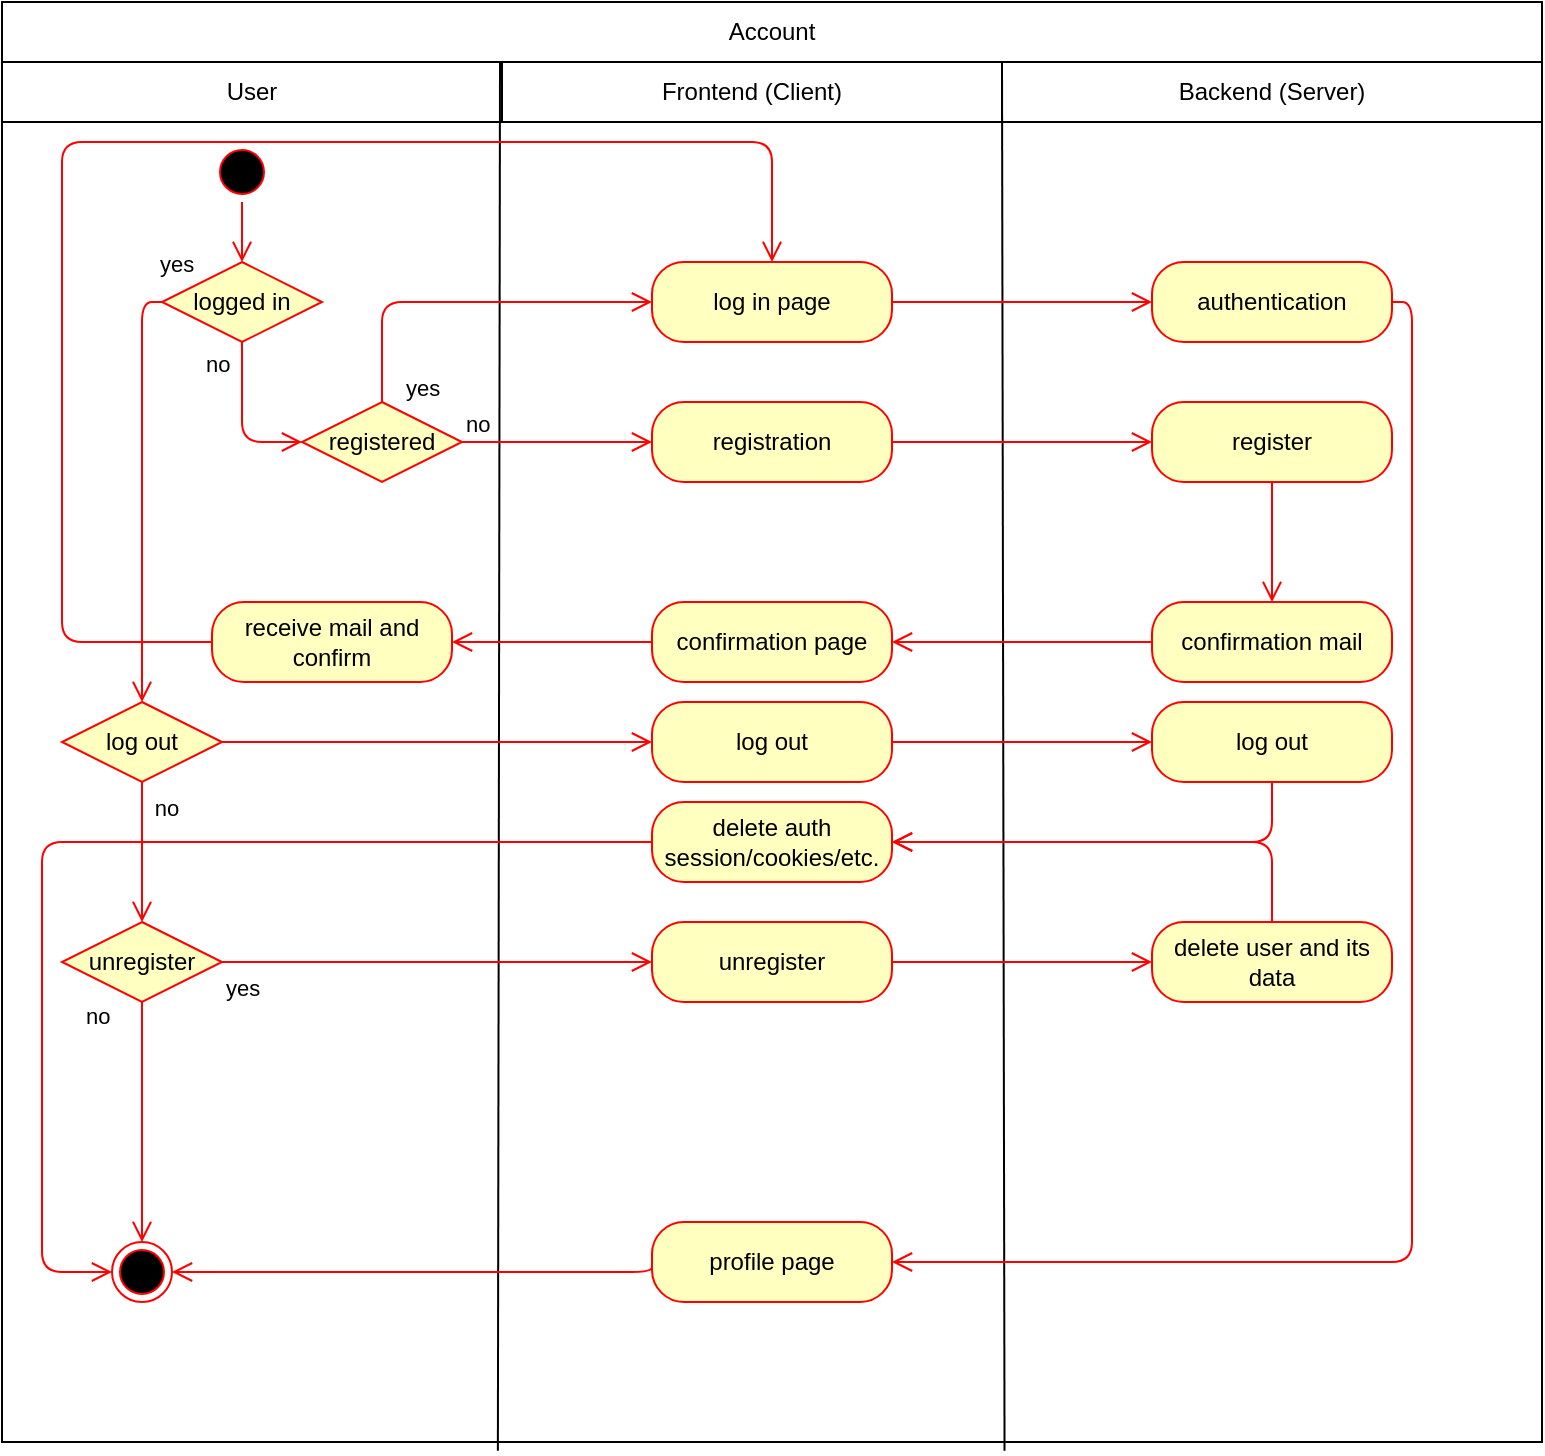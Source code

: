 <mxfile version="12.1.4" type="device" pages="1"><diagram id="TftYf4eSX5IkXMC-KOhV" name="Page-1"><mxGraphModel dx="778" dy="643" grid="1" gridSize="10" guides="1" tooltips="1" connect="1" arrows="1" fold="1" page="1" pageScale="1" pageWidth="827" pageHeight="1169" math="0" shadow="0"><root><mxCell id="0"/><mxCell id="1" parent="0"/><mxCell id="R9UDLaQCCpAe5Ds_EUn3-157" value="" style="rounded=0;whiteSpace=wrap;html=1;" vertex="1" parent="1"><mxGeometry x="20" y="30" width="770" height="720" as="geometry"/></mxCell><mxCell id="R9UDLaQCCpAe5Ds_EUn3-158" value="Account" style="rounded=0;whiteSpace=wrap;html=1;" vertex="1" parent="1"><mxGeometry x="20" y="30" width="770" height="30" as="geometry"/></mxCell><mxCell id="R9UDLaQCCpAe5Ds_EUn3-159" value="User" style="rounded=0;whiteSpace=wrap;html=1;" vertex="1" parent="1"><mxGeometry x="20" y="60" width="250" height="30" as="geometry"/></mxCell><mxCell id="R9UDLaQCCpAe5Ds_EUn3-160" value="Backend (Server)" style="rounded=0;whiteSpace=wrap;html=1;" vertex="1" parent="1"><mxGeometry x="520" y="60" width="270" height="30" as="geometry"/></mxCell><mxCell id="R9UDLaQCCpAe5Ds_EUn3-161" value="Frontend (Client)" style="rounded=0;whiteSpace=wrap;html=1;" vertex="1" parent="1"><mxGeometry x="270" y="60" width="250" height="30" as="geometry"/></mxCell><mxCell id="R9UDLaQCCpAe5Ds_EUn3-189" value="" style="endArrow=none;html=1;exitX=0.651;exitY=1.006;exitDx=0;exitDy=0;exitPerimeter=0;" edge="1" parent="1" source="R9UDLaQCCpAe5Ds_EUn3-157"><mxGeometry width="50" height="50" relative="1" as="geometry"><mxPoint x="520" y="587" as="sourcePoint"/><mxPoint x="520" y="60" as="targetPoint"/></mxGeometry></mxCell><mxCell id="R9UDLaQCCpAe5Ds_EUn3-190" value="" style="endArrow=none;html=1;exitX=0.322;exitY=1.006;exitDx=0;exitDy=0;exitPerimeter=0;" edge="1" parent="1" source="R9UDLaQCCpAe5Ds_EUn3-157"><mxGeometry width="50" height="50" relative="1" as="geometry"><mxPoint x="269" y="587" as="sourcePoint"/><mxPoint x="269" y="60" as="targetPoint"/></mxGeometry></mxCell><mxCell id="R9UDLaQCCpAe5Ds_EUn3-211" value="" style="ellipse;html=1;shape=startState;fillColor=#000000;strokeColor=#ff0000;" vertex="1" parent="1"><mxGeometry x="125" y="100" width="30" height="30" as="geometry"/></mxCell><mxCell id="R9UDLaQCCpAe5Ds_EUn3-212" value="" style="edgeStyle=orthogonalEdgeStyle;html=1;verticalAlign=bottom;endArrow=open;endSize=8;strokeColor=#ff0000;entryX=0.5;entryY=0;entryDx=0;entryDy=0;" edge="1" source="R9UDLaQCCpAe5Ds_EUn3-211" parent="1" target="R9UDLaQCCpAe5Ds_EUn3-215"><mxGeometry relative="1" as="geometry"><mxPoint x="145" y="190" as="targetPoint"/></mxGeometry></mxCell><mxCell id="R9UDLaQCCpAe5Ds_EUn3-213" value="log in page" style="rounded=1;whiteSpace=wrap;html=1;arcSize=40;fontColor=#000000;fillColor=#ffffc0;strokeColor=#ff0000;" vertex="1" parent="1"><mxGeometry x="345" y="160" width="120" height="40" as="geometry"/></mxCell><mxCell id="R9UDLaQCCpAe5Ds_EUn3-214" value="" style="edgeStyle=orthogonalEdgeStyle;html=1;verticalAlign=bottom;endArrow=open;endSize=8;strokeColor=#ff0000;entryX=0;entryY=0.5;entryDx=0;entryDy=0;" edge="1" source="R9UDLaQCCpAe5Ds_EUn3-213" parent="1" target="R9UDLaQCCpAe5Ds_EUn3-218"><mxGeometry relative="1" as="geometry"><mxPoint x="145" y="290" as="targetPoint"/></mxGeometry></mxCell><mxCell id="R9UDLaQCCpAe5Ds_EUn3-215" value="logged in" style="rhombus;whiteSpace=wrap;html=1;fillColor=#ffffc0;strokeColor=#ff0000;" vertex="1" parent="1"><mxGeometry x="100" y="160" width="80" height="40" as="geometry"/></mxCell><mxCell id="R9UDLaQCCpAe5Ds_EUn3-216" value="no" style="edgeStyle=orthogonalEdgeStyle;html=1;align=left;verticalAlign=bottom;endArrow=open;endSize=8;strokeColor=#ff0000;entryX=0;entryY=0.5;entryDx=0;entryDy=0;" edge="1" source="R9UDLaQCCpAe5Ds_EUn3-215" parent="1" target="R9UDLaQCCpAe5Ds_EUn3-226"><mxGeometry x="-0.5" y="-20" relative="1" as="geometry"><mxPoint x="280" y="180" as="targetPoint"/><mxPoint as="offset"/></mxGeometry></mxCell><mxCell id="R9UDLaQCCpAe5Ds_EUn3-217" value="yes" style="edgeStyle=orthogonalEdgeStyle;html=1;align=left;verticalAlign=top;endArrow=open;endSize=8;strokeColor=#ff0000;exitX=0;exitY=0.5;exitDx=0;exitDy=0;" edge="1" source="R9UDLaQCCpAe5Ds_EUn3-215" parent="1" target="R9UDLaQCCpAe5Ds_EUn3-246"><mxGeometry x="-0.95" y="-22" relative="1" as="geometry"><mxPoint x="140" y="260" as="targetPoint"/><Array as="points"><mxPoint x="90" y="180"/></Array><mxPoint x="2" y="-10" as="offset"/></mxGeometry></mxCell><mxCell id="R9UDLaQCCpAe5Ds_EUn3-218" value="authentication" style="rounded=1;whiteSpace=wrap;html=1;arcSize=40;fontColor=#000000;fillColor=#ffffc0;strokeColor=#ff0000;" vertex="1" parent="1"><mxGeometry x="595" y="160" width="120" height="40" as="geometry"/></mxCell><mxCell id="R9UDLaQCCpAe5Ds_EUn3-219" value="" style="edgeStyle=orthogonalEdgeStyle;html=1;verticalAlign=bottom;endArrow=open;endSize=8;strokeColor=#ff0000;entryX=1;entryY=0.5;entryDx=0;entryDy=0;exitX=1;exitY=0.5;exitDx=0;exitDy=0;" edge="1" source="R9UDLaQCCpAe5Ds_EUn3-218" parent="1" target="R9UDLaQCCpAe5Ds_EUn3-242"><mxGeometry relative="1" as="geometry"><mxPoint x="655" y="260" as="targetPoint"/></mxGeometry></mxCell><mxCell id="R9UDLaQCCpAe5Ds_EUn3-220" value="registration" style="rounded=1;whiteSpace=wrap;html=1;arcSize=40;fontColor=#000000;fillColor=#ffffc0;strokeColor=#ff0000;" vertex="1" parent="1"><mxGeometry x="345" y="230" width="120" height="40" as="geometry"/></mxCell><mxCell id="R9UDLaQCCpAe5Ds_EUn3-221" value="" style="edgeStyle=orthogonalEdgeStyle;html=1;verticalAlign=bottom;endArrow=open;endSize=8;strokeColor=#ff0000;exitX=1;exitY=0.5;exitDx=0;exitDy=0;entryX=0;entryY=0.5;entryDx=0;entryDy=0;" edge="1" source="R9UDLaQCCpAe5Ds_EUn3-220" parent="1" target="R9UDLaQCCpAe5Ds_EUn3-234"><mxGeometry relative="1" as="geometry"><mxPoint x="420" y="390" as="targetPoint"/></mxGeometry></mxCell><mxCell id="R9UDLaQCCpAe5Ds_EUn3-225" value="" style="ellipse;html=1;shape=endState;fillColor=#000000;strokeColor=#ff0000;" vertex="1" parent="1"><mxGeometry x="75" y="650" width="30" height="30" as="geometry"/></mxCell><mxCell id="R9UDLaQCCpAe5Ds_EUn3-226" value="registered" style="rhombus;whiteSpace=wrap;html=1;fillColor=#ffffc0;strokeColor=#ff0000;" vertex="1" parent="1"><mxGeometry x="170" y="230" width="80" height="40" as="geometry"/></mxCell><mxCell id="R9UDLaQCCpAe5Ds_EUn3-227" value="no" style="edgeStyle=orthogonalEdgeStyle;html=1;align=left;verticalAlign=bottom;endArrow=open;endSize=8;strokeColor=#ff0000;entryX=0;entryY=0.5;entryDx=0;entryDy=0;" edge="1" source="R9UDLaQCCpAe5Ds_EUn3-226" parent="1" target="R9UDLaQCCpAe5Ds_EUn3-220"><mxGeometry x="-1" relative="1" as="geometry"><mxPoint x="345" y="250" as="targetPoint"/></mxGeometry></mxCell><mxCell id="R9UDLaQCCpAe5Ds_EUn3-228" value="yes" style="edgeStyle=orthogonalEdgeStyle;html=1;align=left;verticalAlign=top;endArrow=open;endSize=8;strokeColor=#ff0000;exitX=0.5;exitY=0;exitDx=0;exitDy=0;entryX=0;entryY=0.5;entryDx=0;entryDy=0;" edge="1" source="R9UDLaQCCpAe5Ds_EUn3-226" parent="1" target="R9UDLaQCCpAe5Ds_EUn3-213"><mxGeometry x="-0.784" y="-10" relative="1" as="geometry"><mxPoint x="205" y="330" as="targetPoint"/><mxPoint as="offset"/></mxGeometry></mxCell><mxCell id="R9UDLaQCCpAe5Ds_EUn3-234" value="register" style="rounded=1;whiteSpace=wrap;html=1;arcSize=40;fontColor=#000000;fillColor=#ffffc0;strokeColor=#ff0000;" vertex="1" parent="1"><mxGeometry x="595" y="230" width="120" height="40" as="geometry"/></mxCell><mxCell id="R9UDLaQCCpAe5Ds_EUn3-235" value="" style="edgeStyle=orthogonalEdgeStyle;html=1;verticalAlign=bottom;endArrow=open;endSize=8;strokeColor=#ff0000;entryX=0.5;entryY=0;entryDx=0;entryDy=0;" edge="1" source="R9UDLaQCCpAe5Ds_EUn3-234" parent="1" target="R9UDLaQCCpAe5Ds_EUn3-236"><mxGeometry relative="1" as="geometry"><mxPoint x="655" y="330" as="targetPoint"/></mxGeometry></mxCell><mxCell id="R9UDLaQCCpAe5Ds_EUn3-236" value="confirmation mail" style="rounded=1;whiteSpace=wrap;html=1;arcSize=40;fontColor=#000000;fillColor=#ffffc0;strokeColor=#ff0000;" vertex="1" parent="1"><mxGeometry x="595" y="330" width="120" height="40" as="geometry"/></mxCell><mxCell id="R9UDLaQCCpAe5Ds_EUn3-237" value="" style="edgeStyle=orthogonalEdgeStyle;html=1;verticalAlign=bottom;endArrow=open;endSize=8;strokeColor=#ff0000;exitX=0;exitY=0.5;exitDx=0;exitDy=0;entryX=1;entryY=0.5;entryDx=0;entryDy=0;" edge="1" source="R9UDLaQCCpAe5Ds_EUn3-236" parent="1" target="R9UDLaQCCpAe5Ds_EUn3-238"><mxGeometry relative="1" as="geometry"><mxPoint x="655" y="430" as="targetPoint"/></mxGeometry></mxCell><mxCell id="R9UDLaQCCpAe5Ds_EUn3-238" value="confirmation page" style="rounded=1;whiteSpace=wrap;html=1;arcSize=40;fontColor=#000000;fillColor=#ffffc0;strokeColor=#ff0000;" vertex="1" parent="1"><mxGeometry x="345" y="330" width="120" height="40" as="geometry"/></mxCell><mxCell id="R9UDLaQCCpAe5Ds_EUn3-239" value="" style="edgeStyle=orthogonalEdgeStyle;html=1;verticalAlign=bottom;endArrow=open;endSize=8;strokeColor=#ff0000;exitX=0;exitY=0.5;exitDx=0;exitDy=0;entryX=1;entryY=0.5;entryDx=0;entryDy=0;" edge="1" source="R9UDLaQCCpAe5Ds_EUn3-238" parent="1" target="R9UDLaQCCpAe5Ds_EUn3-240"><mxGeometry relative="1" as="geometry"><mxPoint x="405" y="420" as="targetPoint"/></mxGeometry></mxCell><mxCell id="R9UDLaQCCpAe5Ds_EUn3-240" value="receive mail and confirm" style="rounded=1;whiteSpace=wrap;html=1;arcSize=40;fontColor=#000000;fillColor=#ffffc0;strokeColor=#ff0000;" vertex="1" parent="1"><mxGeometry x="125" y="330" width="120" height="40" as="geometry"/></mxCell><mxCell id="R9UDLaQCCpAe5Ds_EUn3-241" value="" style="edgeStyle=orthogonalEdgeStyle;html=1;verticalAlign=bottom;endArrow=open;endSize=8;strokeColor=#ff0000;entryX=0.5;entryY=0;entryDx=0;entryDy=0;exitX=0;exitY=0.5;exitDx=0;exitDy=0;" edge="1" source="R9UDLaQCCpAe5Ds_EUn3-240" parent="1" target="R9UDLaQCCpAe5Ds_EUn3-213"><mxGeometry relative="1" as="geometry"><mxPoint x="180" y="430" as="targetPoint"/><Array as="points"><mxPoint x="50" y="350"/><mxPoint x="50" y="100"/><mxPoint x="405" y="100"/></Array></mxGeometry></mxCell><mxCell id="R9UDLaQCCpAe5Ds_EUn3-242" value="profile page" style="rounded=1;whiteSpace=wrap;html=1;arcSize=40;fontColor=#000000;fillColor=#ffffc0;strokeColor=#ff0000;" vertex="1" parent="1"><mxGeometry x="345" y="640" width="120" height="40" as="geometry"/></mxCell><mxCell id="R9UDLaQCCpAe5Ds_EUn3-246" value="log out" style="rhombus;whiteSpace=wrap;html=1;fillColor=#ffffc0;strokeColor=#ff0000;" vertex="1" parent="1"><mxGeometry x="50" y="380" width="80" height="40" as="geometry"/></mxCell><mxCell id="R9UDLaQCCpAe5Ds_EUn3-249" value="log out" style="rounded=1;whiteSpace=wrap;html=1;arcSize=40;fontColor=#000000;fillColor=#ffffc0;strokeColor=#ff0000;" vertex="1" parent="1"><mxGeometry x="345" y="380" width="120" height="40" as="geometry"/></mxCell><mxCell id="R9UDLaQCCpAe5Ds_EUn3-250" value="" style="edgeStyle=orthogonalEdgeStyle;html=1;verticalAlign=bottom;endArrow=open;endSize=8;strokeColor=#ff0000;exitX=1;exitY=0.5;exitDx=0;exitDy=0;entryX=0;entryY=0.5;entryDx=0;entryDy=0;" edge="1" source="R9UDLaQCCpAe5Ds_EUn3-246" parent="1" target="R9UDLaQCCpAe5Ds_EUn3-249"><mxGeometry relative="1" as="geometry"><mxPoint x="410" y="550" as="targetPoint"/></mxGeometry></mxCell><mxCell id="R9UDLaQCCpAe5Ds_EUn3-251" value="" style="edgeStyle=orthogonalEdgeStyle;html=1;verticalAlign=bottom;endArrow=open;endSize=8;strokeColor=#ff0000;exitX=1;exitY=0.5;exitDx=0;exitDy=0;" edge="1" parent="1" source="R9UDLaQCCpAe5Ds_EUn3-249" target="R9UDLaQCCpAe5Ds_EUn3-252"><mxGeometry relative="1" as="geometry"><mxPoint x="705" y="399" as="targetPoint"/><mxPoint x="485" y="399" as="sourcePoint"/></mxGeometry></mxCell><mxCell id="R9UDLaQCCpAe5Ds_EUn3-252" value="log out" style="rounded=1;whiteSpace=wrap;html=1;arcSize=40;fontColor=#000000;fillColor=#ffffc0;strokeColor=#ff0000;" vertex="1" parent="1"><mxGeometry x="595" y="380" width="120" height="40" as="geometry"/></mxCell><mxCell id="R9UDLaQCCpAe5Ds_EUn3-253" value="delete auth session/cookies/etc." style="rounded=1;whiteSpace=wrap;html=1;arcSize=40;fontColor=#000000;fillColor=#ffffc0;strokeColor=#ff0000;" vertex="1" parent="1"><mxGeometry x="345" y="430" width="120" height="40" as="geometry"/></mxCell><mxCell id="R9UDLaQCCpAe5Ds_EUn3-254" value="" style="edgeStyle=orthogonalEdgeStyle;html=1;verticalAlign=bottom;endArrow=open;endSize=8;strokeColor=#ff0000;entryX=0;entryY=0.5;entryDx=0;entryDy=0;exitX=0;exitY=0.5;exitDx=0;exitDy=0;" edge="1" source="R9UDLaQCCpAe5Ds_EUn3-253" parent="1" target="R9UDLaQCCpAe5Ds_EUn3-225"><mxGeometry relative="1" as="geometry"><mxPoint x="410" y="530" as="targetPoint"/><Array as="points"><mxPoint x="40" y="450"/><mxPoint x="40" y="665"/></Array></mxGeometry></mxCell><mxCell id="R9UDLaQCCpAe5Ds_EUn3-255" value="" style="edgeStyle=orthogonalEdgeStyle;html=1;verticalAlign=bottom;endArrow=open;endSize=8;strokeColor=#ff0000;exitX=0.5;exitY=1;exitDx=0;exitDy=0;entryX=1;entryY=0.5;entryDx=0;entryDy=0;" edge="1" parent="1" source="R9UDLaQCCpAe5Ds_EUn3-252" target="R9UDLaQCCpAe5Ds_EUn3-253"><mxGeometry relative="1" as="geometry"><mxPoint x="475" y="360" as="targetPoint"/><mxPoint x="605" y="360" as="sourcePoint"/></mxGeometry></mxCell><mxCell id="R9UDLaQCCpAe5Ds_EUn3-256" value="unregister" style="rhombus;whiteSpace=wrap;html=1;fillColor=#ffffc0;strokeColor=#ff0000;" vertex="1" parent="1"><mxGeometry x="50" y="490" width="80" height="40" as="geometry"/></mxCell><mxCell id="R9UDLaQCCpAe5Ds_EUn3-257" value="no" style="edgeStyle=orthogonalEdgeStyle;html=1;align=left;verticalAlign=bottom;endArrow=open;endSize=8;strokeColor=#ff0000;exitX=0.5;exitY=1;exitDx=0;exitDy=0;entryX=0.5;entryY=0;entryDx=0;entryDy=0;" edge="1" source="R9UDLaQCCpAe5Ds_EUn3-256" parent="1" target="R9UDLaQCCpAe5Ds_EUn3-225"><mxGeometry x="-0.733" y="-30" relative="1" as="geometry"><mxPoint x="340" y="650" as="targetPoint"/><mxPoint as="offset"/></mxGeometry></mxCell><mxCell id="R9UDLaQCCpAe5Ds_EUn3-258" value="yes" style="edgeStyle=orthogonalEdgeStyle;html=1;align=left;verticalAlign=top;endArrow=open;endSize=8;strokeColor=#ff0000;entryX=0;entryY=0.5;entryDx=0;entryDy=0;" edge="1" source="R9UDLaQCCpAe5Ds_EUn3-256" parent="1" target="R9UDLaQCCpAe5Ds_EUn3-261"><mxGeometry x="-1" relative="1" as="geometry"><mxPoint x="200" y="730" as="targetPoint"/></mxGeometry></mxCell><mxCell id="R9UDLaQCCpAe5Ds_EUn3-259" value="no" style="edgeStyle=orthogonalEdgeStyle;html=1;verticalAlign=bottom;endArrow=open;endSize=8;strokeColor=#ff0000;exitX=0.5;exitY=1;exitDx=0;exitDy=0;" edge="1" parent="1" source="R9UDLaQCCpAe5Ds_EUn3-246" target="R9UDLaQCCpAe5Ds_EUn3-256"><mxGeometry x="-0.565" y="32" relative="1" as="geometry"><mxPoint x="360" y="410" as="targetPoint"/><mxPoint x="140" y="410" as="sourcePoint"/><mxPoint x="-20" y="7" as="offset"/></mxGeometry></mxCell><mxCell id="R9UDLaQCCpAe5Ds_EUn3-261" value="unregister" style="rounded=1;whiteSpace=wrap;html=1;arcSize=40;fontColor=#000000;fillColor=#ffffc0;strokeColor=#ff0000;" vertex="1" parent="1"><mxGeometry x="345" y="490" width="120" height="40" as="geometry"/></mxCell><mxCell id="R9UDLaQCCpAe5Ds_EUn3-262" value="" style="edgeStyle=orthogonalEdgeStyle;html=1;verticalAlign=bottom;endArrow=open;endSize=8;strokeColor=#ff0000;exitX=1;exitY=0.5;exitDx=0;exitDy=0;entryX=0;entryY=0.5;entryDx=0;entryDy=0;" edge="1" source="R9UDLaQCCpAe5Ds_EUn3-261" parent="1" target="R9UDLaQCCpAe5Ds_EUn3-265"><mxGeometry relative="1" as="geometry"><mxPoint x="405" y="650" as="targetPoint"/></mxGeometry></mxCell><mxCell id="R9UDLaQCCpAe5Ds_EUn3-264" value="" style="edgeStyle=orthogonalEdgeStyle;html=1;verticalAlign=bottom;endArrow=open;endSize=8;strokeColor=#ff0000;exitX=0;exitY=0.5;exitDx=0;exitDy=0;entryX=1;entryY=0.5;entryDx=0;entryDy=0;" edge="1" parent="1" source="R9UDLaQCCpAe5Ds_EUn3-242" target="R9UDLaQCCpAe5Ds_EUn3-225"><mxGeometry relative="1" as="geometry"><mxPoint x="355" y="410" as="targetPoint"/><mxPoint x="140" y="410" as="sourcePoint"/><Array as="points"><mxPoint x="345" y="665"/></Array></mxGeometry></mxCell><mxCell id="R9UDLaQCCpAe5Ds_EUn3-265" value="delete user and its data" style="rounded=1;whiteSpace=wrap;html=1;arcSize=40;fontColor=#000000;fillColor=#ffffc0;strokeColor=#ff0000;" vertex="1" parent="1"><mxGeometry x="595" y="490" width="120" height="40" as="geometry"/></mxCell><mxCell id="R9UDLaQCCpAe5Ds_EUn3-266" value="" style="edgeStyle=orthogonalEdgeStyle;html=1;verticalAlign=bottom;endArrow=open;endSize=8;strokeColor=#ff0000;entryX=1;entryY=0.5;entryDx=0;entryDy=0;exitX=0.5;exitY=0;exitDx=0;exitDy=0;" edge="1" source="R9UDLaQCCpAe5Ds_EUn3-265" parent="1" target="R9UDLaQCCpAe5Ds_EUn3-253"><mxGeometry relative="1" as="geometry"><mxPoint x="653" y="660" as="targetPoint"/></mxGeometry></mxCell></root></mxGraphModel></diagram></mxfile>